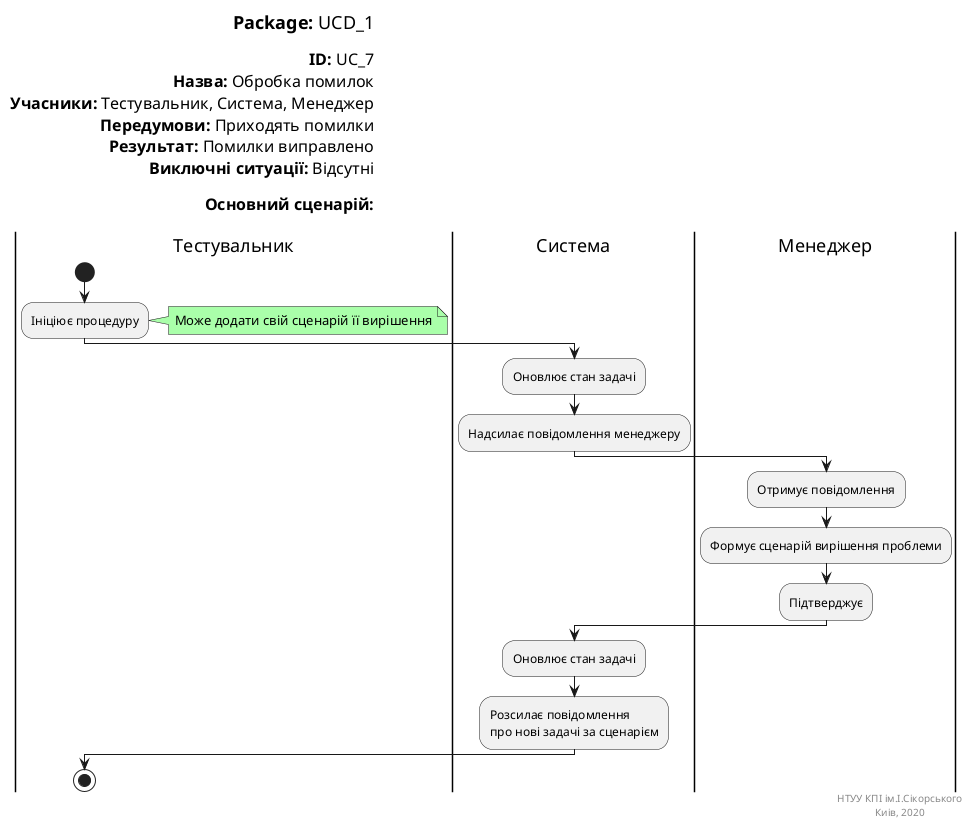 @startuml handleErrorsUC
left header
<font color=000 size=18><b>Package:</b> UCD_1

<font color=000 size=16><b>ID:</b> UC_7
<font color=000 size=16><b>Назва:</b> Обробка помилок
<font color=000 size=16><b>Учасники:</b> Тестувальник, Система, Менеджер
<font color=000 size=16><b>Передумови:</b> Приходять помилки
<font color=000 size=16><b>Результат:</b> Помилки виправлено
<font color=000 size=16><b>Виключні ситуації:</b> Відсутні

<font color=000 size=16><b>Основний сценарій:</b> 

end header

|Тестувальник|
start
:Ініціює процедуру;
note right #aaffaa
Може додати свій сценарій її вирішення
end note

|Система|
:Оновлює стан задачі;
:Надсилає повідомлення менеджеру;

|Менеджер|
:Отримує повідомлення;
:Формує сценарій вирішення проблеми;
:Підтверджує;

|Система|
:Оновлює стан задачі;
:Розсилає повідомлення 
про нові задачі за сценарієм;

|Тестувальник|
stop

right footer
НТУУ КПІ ім.І.Сікорського
Киів, 2020 
end footer
@enduml
